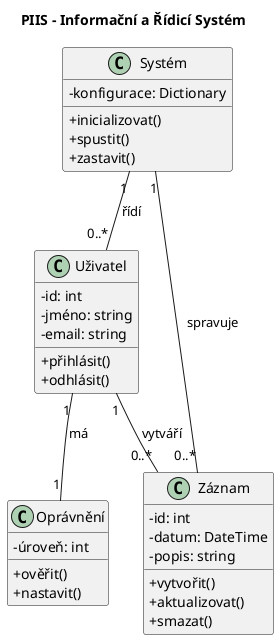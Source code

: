 @startuml
skinparam classAttributeIconSize 0

title PIIS - Informační a Řídicí Systém

class Uživatel {
  - id: int
  - jméno: string
  - email: string
  + přihlásit()
  + odhlásit()
}

class Systém {
  - konfigurace: Dictionary
  + inicializovat()
  + spustit()
  + zastavit()
}

class Záznam {
  - id: int
  - datum: DateTime
  - popis: string
  + vytvořit()
  + aktualizovat()
  + smazat()
}

class Oprávnění {
  - úroveň: int
  + ověřit()
  + nastavit()
}

Uživatel "1" -- "0..*" Záznam : vytváří
Uživatel "1" -- "1" Oprávnění : má
Systém "1" -- "0..*" Záznam : spravuje
Systém "1" -- "0..*" Uživatel : řídí

@enduml
